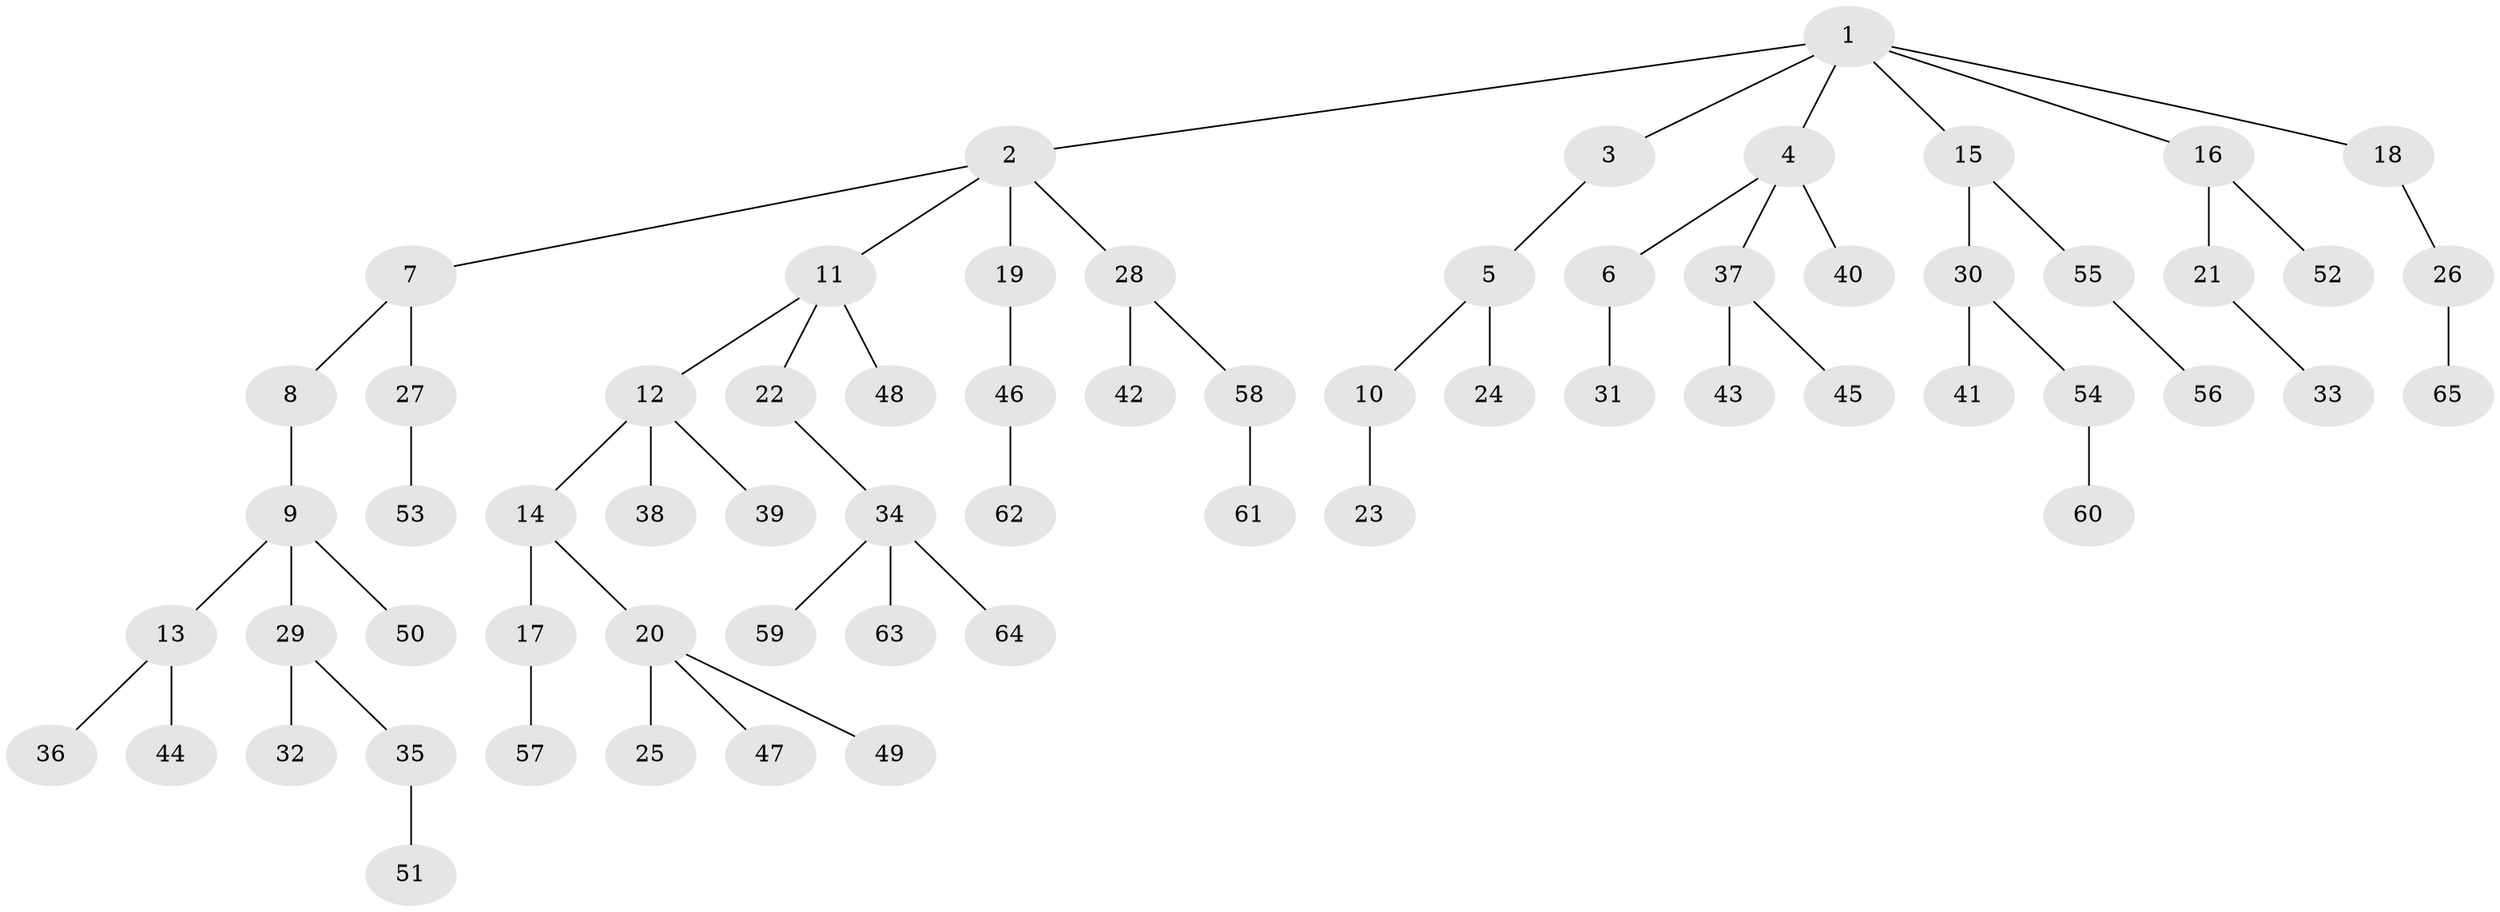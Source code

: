 // Generated by graph-tools (version 1.1) at 2025/50/03/09/25 03:50:24]
// undirected, 65 vertices, 64 edges
graph export_dot {
graph [start="1"]
  node [color=gray90,style=filled];
  1;
  2;
  3;
  4;
  5;
  6;
  7;
  8;
  9;
  10;
  11;
  12;
  13;
  14;
  15;
  16;
  17;
  18;
  19;
  20;
  21;
  22;
  23;
  24;
  25;
  26;
  27;
  28;
  29;
  30;
  31;
  32;
  33;
  34;
  35;
  36;
  37;
  38;
  39;
  40;
  41;
  42;
  43;
  44;
  45;
  46;
  47;
  48;
  49;
  50;
  51;
  52;
  53;
  54;
  55;
  56;
  57;
  58;
  59;
  60;
  61;
  62;
  63;
  64;
  65;
  1 -- 2;
  1 -- 3;
  1 -- 4;
  1 -- 15;
  1 -- 16;
  1 -- 18;
  2 -- 7;
  2 -- 11;
  2 -- 19;
  2 -- 28;
  3 -- 5;
  4 -- 6;
  4 -- 37;
  4 -- 40;
  5 -- 10;
  5 -- 24;
  6 -- 31;
  7 -- 8;
  7 -- 27;
  8 -- 9;
  9 -- 13;
  9 -- 29;
  9 -- 50;
  10 -- 23;
  11 -- 12;
  11 -- 22;
  11 -- 48;
  12 -- 14;
  12 -- 38;
  12 -- 39;
  13 -- 36;
  13 -- 44;
  14 -- 17;
  14 -- 20;
  15 -- 30;
  15 -- 55;
  16 -- 21;
  16 -- 52;
  17 -- 57;
  18 -- 26;
  19 -- 46;
  20 -- 25;
  20 -- 47;
  20 -- 49;
  21 -- 33;
  22 -- 34;
  26 -- 65;
  27 -- 53;
  28 -- 42;
  28 -- 58;
  29 -- 32;
  29 -- 35;
  30 -- 41;
  30 -- 54;
  34 -- 59;
  34 -- 63;
  34 -- 64;
  35 -- 51;
  37 -- 43;
  37 -- 45;
  46 -- 62;
  54 -- 60;
  55 -- 56;
  58 -- 61;
}
